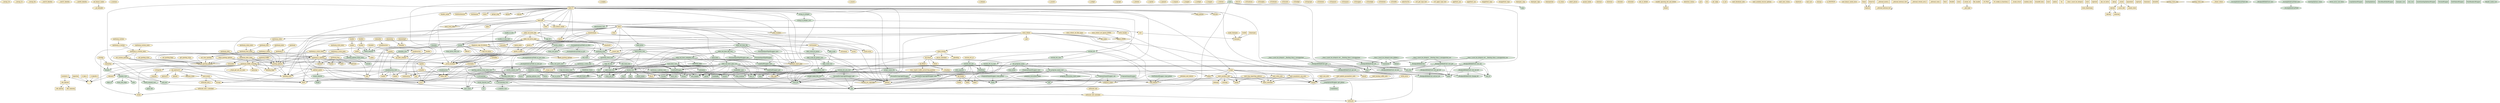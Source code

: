 digraph {
"__bswap_16" [type=functions, language=source, fillcolor="#FFF2CC", style=filled, shape=ellipse];
"__bswap_32" [type=functions, language=source, fillcolor="#FFF2CC", style=filled, shape=ellipse];
"__bswap_64" [type=functions, language=source, fillcolor="#FFF2CC", style=filled, shape=ellipse];
"__uint16_identity" [type=functions, language=source, fillcolor="#FFF2CC", style=filled, shape=ellipse];
"__uint32_identity" [type=functions, language=source, fillcolor="#FFF2CC", style=filled, shape=ellipse];
"__uint64_identity" [type=functions, language=source, fillcolor="#FFF2CC", style=filled, shape=ellipse];
"__gl_setmode" [type=functions, language=source, fillcolor="#FFF2CC", style=filled, shape=ellipse];
"set_binary_mode" [type=functions, language=source, fillcolor="#FFF2CC", style=filled, shape=ellipse];
"c_isalnum" [type=functions, language=source, fillcolor="#FFF2CC", style=filled, shape=ellipse];
"c_isalpha" [type=functions, language=source, fillcolor="#FFF2CC", style=filled, shape=ellipse];
"c_isascii" [type=functions, language=source, fillcolor="#FFF2CC", style=filled, shape=ellipse];
"c_isblank" [type=functions, language=source, fillcolor="#FFF2CC", style=filled, shape=ellipse];
"c_iscntrl" [type=functions, language=source, fillcolor="#FFF2CC", style=filled, shape=ellipse];
"c_isdigit" [type=functions, language=source, fillcolor="#FFF2CC", style=filled, shape=ellipse];
"c_isgraph" [type=functions, language=source, fillcolor="#FFF2CC", style=filled, shape=ellipse];
"c_islower" [type=functions, language=source, fillcolor="#FFF2CC", style=filled, shape=ellipse];
"c_isprint" [type=functions, language=source, fillcolor="#FFF2CC", style=filled, shape=ellipse];
"c_ispunct" [type=functions, language=source, fillcolor="#FFF2CC", style=filled, shape=ellipse];
"c_isspace" [type=functions, language=source, fillcolor="#FFF2CC", style=filled, shape=ellipse];
"c_isupper" [type=functions, language=source, fillcolor="#FFF2CC", style=filled, shape=ellipse];
"c_isxdigit" [type=functions, language=source, fillcolor="#FFF2CC", style=filled, shape=ellipse];
"c_toupper" [type=functions, language=source, fillcolor="#FFF2CC", style=filled, shape=ellipse];
"c_tolower" [type=functions, language=source, fillcolor="#FFF2CC", style=filled, shape=ellipse];
"mbszero" [type=functions, language=source, fillcolor="#FFF2CC", style=filled, shape=ellipse];
"btoc32" [type=functions, language=source, fillcolor="#FFF2CC", style=filled, shape=ellipse];
"c32isalnum" [type=functions, language=source, fillcolor="#FFF2CC", style=filled, shape=ellipse];
"c32isalpha" [type=functions, language=source, fillcolor="#FFF2CC", style=filled, shape=ellipse];
"c32isblank" [type=functions, language=source, fillcolor="#FFF2CC", style=filled, shape=ellipse];
"c32iscntrl" [type=functions, language=source, fillcolor="#FFF2CC", style=filled, shape=ellipse];
"c32isdigit" [type=functions, language=source, fillcolor="#FFF2CC", style=filled, shape=ellipse];
"c32isgraph" [type=functions, language=source, fillcolor="#FFF2CC", style=filled, shape=ellipse];
"c32islower" [type=functions, language=source, fillcolor="#FFF2CC", style=filled, shape=ellipse];
"c32ispunct" [type=functions, language=source, fillcolor="#FFF2CC", style=filled, shape=ellipse];
"c32isspace" [type=functions, language=source, fillcolor="#FFF2CC", style=filled, shape=ellipse];
"c32isupper" [type=functions, language=source, fillcolor="#FFF2CC", style=filled, shape=ellipse];
"c32isxdigit" [type=functions, language=source, fillcolor="#FFF2CC", style=filled, shape=ellipse];
"c32tolower" [type=functions, language=source, fillcolor="#FFF2CC", style=filled, shape=ellipse];
"c32width" [type=functions, language=source, fillcolor="#FFF2CC", style=filled, shape=ellipse];
"mbsrtoc32s" [type=functions, language=source, fillcolor="#FFF2CC", style=filled, shape=ellipse];
"c32_get_type_test" [type=functions, language=source, fillcolor="#FFF2CC", style=filled, shape=ellipse];
"c32_apply_type_test" [type=functions, language=source, fillcolor="#FFF2CC", style=filled, shape=ellipse];
"c32isprint" [type=functions, language=source, fillcolor="#FFF2CC", style=filled, shape=ellipse];
"close_stream" [type=functions, language=source, fillcolor="#FFF2CC", style=filled, shape=ellipse];
"pgettext_aux" [type=functions, language=source, fillcolor="#FFF2CC", style=filled, shape=ellipse];
"npgettext_aux" [type=functions, language=source, fillcolor="#FFF2CC", style=filled, shape=ellipse];
"dcpgettext_expr" [type=functions, language=source, fillcolor="#FFF2CC", style=filled, shape=ellipse];
"dcnpgettext_expr" [type=functions, language=source, fillcolor="#FFF2CC", style=filled, shape=ellipse];
"close_stdout_set_file_name" [type=functions, language=source, fillcolor="#FFF2CC", style=filled, shape=ellipse];
"close_stdout_set_ignore_EPIPE" [type=functions, language=source, fillcolor="#FFF2CC", style=filled, shape=ellipse];
"close_stdout" [type=functions, language=source, fillcolor="#FFF2CC", style=filled, shape=ellipse];
"rpl_fclose" [type=functions, language=source, fillcolor="#FFF2CC", style=filled, shape=ellipse];
"clear_ungetc_buffer_preserving_position" [type=functions, language=source, fillcolor="#FFF2CC", style=filled, shape=ellipse];
"rpl_fflush" [type=functions, language=source, fillcolor="#FFF2CC", style=filled, shape=ellipse];
"rpl_fseeko" [type=functions, language=source, fillcolor="#FFF2CC", style=filled, shape=ellipse];
"hard_locale" [type=functions, language=source, fillcolor="#FFF2CC", style=filled, shape=ellipse];
"initialize_exit_failure" [type=functions, language=source, fillcolor="#FFF2CC", style=filled, shape=ellipse];
"make_timespec" [type=functions, language=source, fillcolor="#FFF2CC", style=filled, shape=ellipse];
"timespec_cmp" [type=functions, language=source, fillcolor="#FFF2CC", style=filled, shape=ellipse];
"timespec_sign" [type=functions, language=source, fillcolor="#FFF2CC", style=filled, shape=ellipse];
"timespectod" [type=functions, language=source, fillcolor="#FFF2CC", style=filled, shape=ellipse];
"to_uchar" [type=functions, language=source, fillcolor="#FFF2CC", style=filled, shape=ellipse];
"select_plural" [type=functions, language=source, fillcolor="#FFF2CC", style=filled, shape=ellipse];
"xnrealloc" [type=functions, language=source, fillcolor="#FFF2CC", style=filled, shape=ellipse];
"psame_inode" [type=functions, language=source, fillcolor="#FFF2CC", style=filled, shape=ellipse];
"chownat" [type=functions, language=source, fillcolor="#FFF2CC", style=filled, shape=ellipse];
"lchownat" [type=functions, language=source, fillcolor="#FFF2CC", style=filled, shape=ellipse];
"chmodat" [type=functions, language=source, fillcolor="#FFF2CC", style=filled, shape=ellipse];
"lchmodat" [type=functions, language=source, fillcolor="#FFF2CC", style=filled, shape=ellipse];
"dot_or_dotdot" [type=functions, language=source, fillcolor="#FFF2CC", style=filled, shape=ellipse];
"readdir_ignoring_dot_and_dotdot" [type=functions, language=source, fillcolor="#FFF2CC", style=filled, shape=ellipse];
"directory_status" [type=functions, language=source, fillcolor="#FFF2CC", style=filled, shape=ellipse];
"gcd" [type=functions, language=source, fillcolor="#FFF2CC", style=filled, shape=ellipse];
"lcm" [type=functions, language=source, fillcolor="#FFF2CC", style=filled, shape=ellipse];
"ptr_align" [type=functions, language=source, fillcolor="#FFF2CC", style=filled, shape=ellipse];
"is_nul" [type=functions, language=source, fillcolor="#FFF2CC", style=filled, shape=ellipse];
"emit_stdin_note" [type=functions, language=source, fillcolor="#FFF2CC", style=filled, shape=ellipse];
"emit_mandatory_arg_note" [type=functions, language=source, fillcolor="#FFF2CC", style=filled, shape=ellipse];
"emit_size_note" [type=functions, language=source, fillcolor="#FFF2CC", style=filled, shape=ellipse];
"emit_blocksize_note" [type=functions, language=source, fillcolor="#FFF2CC", style=filled, shape=ellipse];
"emit_update_parameters_note" [type=functions, language=source, fillcolor="#FFF2CC", style=filled, shape=ellipse];
"emit_backup_suffix_note" [type=functions, language=source, fillcolor="#FFF2CC", style=filled, shape=ellipse];
"emit_symlink_recurse_options" [type=functions, language=source, fillcolor="#FFF2CC", style=filled, shape=ellipse];
"emit_exec_status" [type=functions, language=source, fillcolor="#FFF2CC", style=filled, shape=ellipse];
"emit_ancillary_info" [type=functions, language=source, fillcolor="#FFF2CC", style=filled, shape=ellipse];
"timetostr" [type=functions, language=source, fillcolor="#FFF2CC", style=filled, shape=ellipse];
"bad_cast" [type=functions, language=source, fillcolor="#FFF2CC", style=filled, shape=ellipse];
"write_error" [type=functions, language=source, fillcolor="#FFF2CC", style=filled, shape=ellipse];
"stzncpy" [type=functions, language=source, fillcolor="#FFF2CC", style=filled, shape=ellipse];
"is_ENOTSUP" [type=functions, language=source, fillcolor="#FFF2CC", style=filled, shape=ellipse];
"xset_binary_mode_error" [type=functions, language=source, fillcolor="#FFF2CC", style=filled, shape=ellipse];
"xset_binary_mode" [type=functions, language=source, fillcolor="#FFF2CC", style=filled, shape=ellipse];
"usage" [type=functions, language=source, fillcolor="#FFF2CC", style=filled, shape=ellipse];
"diagnose_copy_fd_failure" [type=functions, language=source, fillcolor="#FFF2CC", style=filled, shape=ellipse];
"write_header" [type=functions, language=source, fillcolor="#FFF2CC", style=filled, shape=ellipse];
"elide_tail_bytes_pipe" [type=functions, language=source, fillcolor="#FFF2CC", style=filled, shape=ellipse];
"elide_tail_bytes_file" [type=functions, language=source, fillcolor="#FFF2CC", style=filled, shape=ellipse];
"head" [type=functions, language=source, fillcolor="#FFF2CC", style=filled, shape=ellipse];
"head_file" [type=functions, language=source, fillcolor="#FFF2CC", style=filled, shape=ellipse];
"main_0" [type=functions, language=source, fillcolor="#FFF2CC", style=filled, shape=ellipse];
"_gl_alloc_nomem" [type=functions, language=source, fillcolor="#FFF2CC", style=filled, shape=ellipse];
"imalloc" [type=functions, language=source, fillcolor="#FFF2CC", style=filled, shape=ellipse];
"irealloc" [type=functions, language=source, fillcolor="#FFF2CC", style=filled, shape=ellipse];
"icalloc" [type=functions, language=source, fillcolor="#FFF2CC", style=filled, shape=ellipse];
"ireallocarray" [type=functions, language=source, fillcolor="#FFF2CC", style=filled, shape=ellipse];
"rpl_mbrtoc32" [type=functions, language=source, fillcolor="#FFF2CC", style=filled, shape=ellipse];
"offtostr" [type=functions, language=source, fillcolor="#FFF2CC", style=filled, shape=ellipse];
"clone_quoting_options" [type=functions, language=source, fillcolor="#FFF2CC", style=filled, shape=ellipse];
"get_quoting_style" [type=functions, language=source, fillcolor="#FFF2CC", style=filled, shape=ellipse];
"set_quoting_style" [type=functions, language=source, fillcolor="#FFF2CC", style=filled, shape=ellipse];
"set_char_quoting" [type=functions, language=source, fillcolor="#FFF2CC", style=filled, shape=ellipse];
"set_quoting_flags" [type=functions, language=source, fillcolor="#FFF2CC", style=filled, shape=ellipse];
"set_custom_quoting" [type=functions, language=source, fillcolor="#FFF2CC", style=filled, shape=ellipse];
"gettext_quote" [type=functions, language=source, fillcolor="#FFF2CC", style=filled, shape=ellipse];
"quotearg_buffer_restyled" [type=functions, language=source, fillcolor="#FFF2CC", style=filled, shape=ellipse];
"quotearg_buffer" [type=functions, language=source, fillcolor="#FFF2CC", style=filled, shape=ellipse];
"quotearg_alloc" [type=functions, language=source, fillcolor="#FFF2CC", style=filled, shape=ellipse];
"quotearg_alloc_mem" [type=functions, language=source, fillcolor="#FFF2CC", style=filled, shape=ellipse];
"quotearg_free" [type=functions, language=source, fillcolor="#FFF2CC", style=filled, shape=ellipse];
"quotearg_n_options" [type=functions, language=source, fillcolor="#FFF2CC", style=filled, shape=ellipse];
"quotearg_n" [type=functions, language=source, fillcolor="#FFF2CC", style=filled, shape=ellipse];
"quotearg_n_mem" [type=functions, language=source, fillcolor="#FFF2CC", style=filled, shape=ellipse];
"quotearg" [type=functions, language=source, fillcolor="#FFF2CC", style=filled, shape=ellipse];
"quotearg_mem" [type=functions, language=source, fillcolor="#FFF2CC", style=filled, shape=ellipse];
"quotearg_n_style_mem" [type=functions, language=source, fillcolor="#FFF2CC", style=filled, shape=ellipse];
"quotearg_style_mem" [type=functions, language=source, fillcolor="#FFF2CC", style=filled, shape=ellipse];
"quotearg_char_mem" [type=functions, language=source, fillcolor="#FFF2CC", style=filled, shape=ellipse];
"quotearg_char" [type=functions, language=source, fillcolor="#FFF2CC", style=filled, shape=ellipse];
"quotearg_colon" [type=functions, language=source, fillcolor="#FFF2CC", style=filled, shape=ellipse];
"quotearg_colon_mem" [type=functions, language=source, fillcolor="#FFF2CC", style=filled, shape=ellipse];
"quotearg_n_style_colon" [type=functions, language=source, fillcolor="#FFF2CC", style=filled, shape=ellipse];
"quotearg_n_custom" [type=functions, language=source, fillcolor="#FFF2CC", style=filled, shape=ellipse];
"quotearg_n_custom_mem" [type=functions, language=source, fillcolor="#FFF2CC", style=filled, shape=ellipse];
"quotearg_custom" [type=functions, language=source, fillcolor="#FFF2CC", style=filled, shape=ellipse];
"quotearg_custom_mem" [type=functions, language=source, fillcolor="#FFF2CC", style=filled, shape=ellipse];
"quote_n_mem" [type=functions, language=source, fillcolor="#FFF2CC", style=filled, shape=ellipse];
"quote_mem" [type=functions, language=source, fillcolor="#FFF2CC", style=filled, shape=ellipse];
"quote_n" [type=functions, language=source, fillcolor="#FFF2CC", style=filled, shape=ellipse];
"quote" [type=functions, language=source, fillcolor="#FFF2CC", style=filled, shape=ellipse];
"setlocale_null_unlocked" [type=functions, language=source, fillcolor="#FFF2CC", style=filled, shape=ellipse];
"setlocale_null_r_unlocked" [type=functions, language=source, fillcolor="#FFF2CC", style=filled, shape=ellipse];
"setlocale_null_r" [type=functions, language=source, fillcolor="#FFF2CC", style=filled, shape=ellipse];
"setlocale_null" [type=functions, language=source, fillcolor="#FFF2CC", style=filled, shape=ellipse];
"umaxtostr" [type=functions, language=source, fillcolor="#FFF2CC", style=filled, shape=ellipse];
"version_etc_ar" [type=functions, language=source, fillcolor="#FFF2CC", style=filled, shape=ellipse];
"emit_bug_reporting_address" [type=functions, language=source, fillcolor="#FFF2CC", style=filled, shape=ellipse];
"xalloc_die" [type=functions, language=source, fillcolor="#FFF2CC", style=filled, shape=ellipse];
"xnumtoumax" [type=functions, language=source, fillcolor="#FFF2CC", style=filled, shape=ellipse];
"ximalloc" [type=functions, language=source, fillcolor="#FFF2CC", style=filled, shape=ellipse];
"xcharalloc" [type=functions, language=source, fillcolor="#FFF2CC", style=filled, shape=ellipse];
"xrealloc" [type=functions, language=source, fillcolor="#FFF2CC", style=filled, shape=ellipse];
"xirealloc" [type=functions, language=source, fillcolor="#FFF2CC", style=filled, shape=ellipse];
"xireallocarray" [type=functions, language=source, fillcolor="#FFF2CC", style=filled, shape=ellipse];
"xinmalloc" [type=functions, language=source, fillcolor="#FFF2CC", style=filled, shape=ellipse];
"x2realloc" [type=functions, language=source, fillcolor="#FFF2CC", style=filled, shape=ellipse];
"x2nrealloc" [type=functions, language=source, fillcolor="#FFF2CC", style=filled, shape=ellipse];
"xpalloc" [type=functions, language=source, fillcolor="#FFF2CC", style=filled, shape=ellipse];
"xzalloc" [type=functions, language=source, fillcolor="#FFF2CC", style=filled, shape=ellipse];
"xizalloc" [type=functions, language=source, fillcolor="#FFF2CC", style=filled, shape=ellipse];
"xcalloc" [type=functions, language=source, fillcolor="#FFF2CC", style=filled, shape=ellipse];
"xicalloc" [type=functions, language=source, fillcolor="#FFF2CC", style=filled, shape=ellipse];
"xmemdup" [type=functions, language=source, fillcolor="#FFF2CC", style=filled, shape=ellipse];
"ximemdup" [type=functions, language=source, fillcolor="#FFF2CC", style=filled, shape=ellipse];
"ximemdup0" [type=functions, language=source, fillcolor="#FFF2CC", style=filled, shape=ellipse];
"xstrdup" [type=functions, language=source, fillcolor="#FFF2CC", style=filled, shape=ellipse];
"xstrtoumax" [type=functions, language=source, fillcolor="#FFF2CC", style=filled, shape=ellipse];
"" [type=enums, language=source, fillcolor="#FFF2CC", style=filled, shape=ellipse];
"timeval" [type=structs, language=source, fillcolor="#FFF2CC", style=filled, shape=box];
"timespec" [type=structs, language=source, fillcolor="#FFF2CC", style=filled, shape=box];
"__pthread_internal_list" [type=structs, language=source, fillcolor="#FFF2CC", style=filled, shape=box];
"__pthread_internal_slist" [type=structs, language=source, fillcolor="#FFF2CC", style=filled, shape=box];
"__pthread_mutex_s" [type=structs, language=source, fillcolor="#FFF2CC", style=filled, shape=box];
"__pthread_rwlock_arch_t" [type=structs, language=source, fillcolor="#FFF2CC", style=filled, shape=box];
"__pthread_cond_s" [type=structs, language=source, fillcolor="#FFF2CC", style=filled, shape=box];
"flock" [type=structs, language=source, fillcolor="#FFF2CC", style=filled, shape=box];
"flock64" [type=structs, language=source, fillcolor="#FFF2CC", style=filled, shape=box];
"iovec" [type=structs, language=source, fillcolor="#FFF2CC", style=filled, shape=box];
"f_owner_ex" [type=structs, language=source, fillcolor="#FFF2CC", style=filled, shape=box];
"file_handle" [type=structs, language=source, fillcolor="#FFF2CC", style=filled, shape=box];
"stat" [type=structs, language=source, fillcolor="#FFF2CC", style=filled, shape=box];
"stat64" [type=structs, language=source, fillcolor="#FFF2CC", style=filled, shape=box];
"_G_fpos_t" [type=structs, language=source, fillcolor="#FFF2CC", style=filled, shape=box];
"_G_fpos64_t" [type=structs, language=source, fillcolor="#FFF2CC", style=filled, shape=box];
"_IO_FILE" [type=structs, language=source, fillcolor="#FFF2CC", style=filled, shape=box];
"_IO_cookie_io_functions_t" [type=structs, language=source, fillcolor="#FFF2CC", style=filled, shape=box];
"__locale_struct" [type=structs, language=source, fillcolor="#FFF2CC", style=filled, shape=box];
"random_data" [type=structs, language=source, fillcolor="#FFF2CC", style=filled, shape=box];
"drand48_data" [type=structs, language=source, fillcolor="#FFF2CC", style=filled, shape=box];
"lconv" [type=structs, language=source, fillcolor="#FFF2CC", style=filled, shape=box];
"option" [type=structs, language=source, fillcolor="#FFF2CC", style=filled, shape=box];
"timex" [type=structs, language=source, fillcolor="#FFF2CC", style=filled, shape=box];
"tm" [type=structs, language=source, fillcolor="#FFF2CC", style=filled, shape=box];
"itimerspec" [type=structs, language=source, fillcolor="#FFF2CC", style=filled, shape=box];
"__time_t_must_be_integral" [type=structs, language=source, fillcolor="#FFF2CC", style=filled, shape=box];
"statx_timestamp" [type=structs, language=source, fillcolor="#FFF2CC", style=filled, shape=box];
"statx" [type=structs, language=source, fillcolor="#FFF2CC", style=filled, shape=box];
"sigevent" [type=structs, language=source, fillcolor="#FFF2CC", style=filled, shape=box];
"sigaction" [type=structs, language=source, fillcolor="#FFF2CC", style=filled, shape=box];
"_fpx_sw_bytes" [type=structs, language=source, fillcolor="#FFF2CC", style=filled, shape=box];
"_fpreg" [type=structs, language=source, fillcolor="#FFF2CC", style=filled, shape=box];
"_fpxreg" [type=structs, language=source, fillcolor="#FFF2CC", style=filled, shape=box];
"_xmmreg" [type=structs, language=source, fillcolor="#FFF2CC", style=filled, shape=box];
"_fpstate" [type=structs, language=source, fillcolor="#FFF2CC", style=filled, shape=box];
"sigcontext" [type=structs, language=source, fillcolor="#FFF2CC", style=filled, shape=box];
"_xsave_hdr" [type=structs, language=source, fillcolor="#FFF2CC", style=filled, shape=box];
"_ymmh_state" [type=structs, language=source, fillcolor="#FFF2CC", style=filled, shape=box];
"_xstate" [type=structs, language=source, fillcolor="#FFF2CC", style=filled, shape=box];
"_libc_fpxreg" [type=structs, language=source, fillcolor="#FFF2CC", style=filled, shape=box];
"_libc_xmmreg" [type=structs, language=source, fillcolor="#FFF2CC", style=filled, shape=box];
"_libc_fpstate" [type=structs, language=source, fillcolor="#FFF2CC", style=filled, shape=box];
"ucontext_t" [type=structs, language=source, fillcolor="#FFF2CC", style=filled, shape=box];
"sigstack" [type=structs, language=source, fillcolor="#FFF2CC", style=filled, shape=box];
"timezone" [type=structs, language=source, fillcolor="#FFF2CC", style=filled, shape=box];
"itimerval" [type=structs, language=source, fillcolor="#FFF2CC", style=filled, shape=box];
"dirent" [type=structs, language=source, fillcolor="#FFF2CC", style=filled, shape=box];
"dirent64" [type=structs, language=source, fillcolor="#FFF2CC", style=filled, shape=box];
"infomap" [type=structs, language=source, fillcolor="#FFF2CC", style=filled, shape=box];
"quoting_options" [type=structs, language=source, fillcolor="#FFF2CC", style=filled, shape=box];
"slotvec" [type=globals, language=source, fillcolor="#FFF2CC", style=filled, shape=diamond];
"file_name" [type=globals, language=source, fillcolor="#FFF2CC", style=filled, shape=diamond];
"ignore_EPIPE" [type=globals, language=source, fillcolor="#FFF2CC", style=filled, shape=diamond];
"exit_failure" [type=globals, language=source, fillcolor="#FFF2CC", style=filled, shape=diamond];
"presume_input_pipe" [type=globals, language=source, fillcolor="#FFF2CC", style=filled, shape=diamond];
"print_headers" [type=globals, language=source, fillcolor="#FFF2CC", style=filled, shape=diamond];
"line_end" [type=globals, language=source, fillcolor="#FFF2CC", style=filled, shape=diamond];
"have_read_stdin" [type=globals, language=source, fillcolor="#FFF2CC", style=filled, shape=diamond];
"long_options" [type=globals, language=source, fillcolor="#FFF2CC", style=filled, shape=diamond];
"internal_state" [type=globals, language=source, fillcolor="#FFF2CC", style=filled, shape=diamond];
"program_name" [type=globals, language=source, fillcolor="#FFF2CC", style=filled, shape=diamond];
"quoting_style_args" [type=globals, language=source, fillcolor="#FFF2CC", style=filled, shape=diamond];
"quoting_style_vals" [type=globals, language=source, fillcolor="#FFF2CC", style=filled, shape=diamond];
"default_quoting_options" [type=globals, language=source, fillcolor="#FFF2CC", style=filled, shape=diamond];
"slot0" [type=globals, language=source, fillcolor="#FFF2CC", style=filled, shape=diamond];
"nslots" [type=globals, language=source, fillcolor="#FFF2CC", style=filled, shape=diamond];
"slotvec0" [type=globals, language=source, fillcolor="#FFF2CC", style=filled, shape=diamond];
"quote_quoting_options" [type=globals, language=source, fillcolor="#FFF2CC", style=filled, shape=diamond];
"version_etc_copyright" [type=globals, language=source, fillcolor="#FFF2CC", style=filled, shape=diamond];
"Version" [type=globals, language=source, fillcolor="#FFF2CC", style=filled, shape=diamond];
"__pid_type" [type=enums, language=source, fillcolor="#FFF2CC", style=filled, shape=ellipse];
"quoting_style" [type=enums, language=source, fillcolor="#FFF2CC", style=filled, shape=ellipse];
"quoting_flags" [type=enums, language=source, fillcolor="#FFF2CC", style=filled, shape=ellipse];
"__itimer_which" [type=enums, language=source, fillcolor="#FFF2CC", style=filled, shape=ellipse];
"header_mode" [type=enums, language=source, fillcolor="#FFF2CC", style=filled, shape=ellipse];
"Copy_fd_status" [type=enums, language=source, fillcolor="#FFF2CC", style=filled, shape=ellipse];
"strtol_error" [type=enums, language=source, fillcolor="#FFF2CC", style=filled, shape=ellipse];
"quotearg_style" [type=functions, language=target, fillcolor="#D5E8D4", style=filled, shape=ellipse];
"proper_name_lite" [type=functions, language=target, fillcolor="#D5E8D4", style=filled, shape=ellipse];
"elseek" [type=functions, language=target, fillcolor="#D5E8D4", style=filled, shape=ellipse];
"__IncompleteArrayField::fmt" [type=functions, language=target, fillcolor="#D5E8D4", style=filled, shape=ellipse];
"elide_tail_lines_file" [type=functions, language=target, fillcolor="#D5E8D4", style=filled, shape=ellipse];
"FileWriter::flush" [type=functions, language=target, fillcolor="#D5E8D4", style=filled, shape=ellipse];
"xmalloc_rust" [type=functions, language=target, fillcolor="#D5E8D4", style=filled, shape=ellipse];
"__BindgenBitfieldUnit::new" [type=functions, language=target, fillcolor="#D5E8D4", style=filled, shape=ellipse];
"usable_st_size" [type=functions, language=target, fillcolor="#D5E8D4", style=filled, shape=ellipse];
"elide_tail_lines_seekable_rust" [type=functions, language=target, fillcolor="#D5E8D4", style=filled, shape=ellipse];
"xreallocarray_rust" [type=functions, language=target, fillcolor="#D5E8D4", style=filled, shape=ellipse];
"FileWriter::write" [type=functions, language=target, fillcolor="#D5E8D4", style=filled, shape=ellipse];
"LongOptionsWrapper::get_global" [type=functions, language=target, fillcolor="#D5E8D4", style=filled, shape=ellipse];
"__BindgenBitfieldUnit::raw_set" [type=functions, language=target, fillcolor="#D5E8D4", style=filled, shape=ellipse];
"VersionEtcCopyrightWrapper::get" [type=functions, language=target, fillcolor="#D5E8D4", style=filled, shape=ellipse];
"version_etc_va_rust" [type=functions, language=target, fillcolor="#D5E8D4", style=filled, shape=ellipse];
"quotearg_n_style_rust" [type=functions, language=target, fillcolor="#D5E8D4", style=filled, shape=ellipse];
"proper_name_lite_rust" [type=functions, language=target, fillcolor="#D5E8D4", style=filled, shape=ellipse];
"ProgramNameWrapper::new" [type=functions, language=target, fillcolor="#D5E8D4", style=filled, shape=ellipse];
"version_etc" [type=functions, language=target, fillcolor="#D5E8D4", style=filled, shape=ellipse];
"head_lines" [type=functions, language=target, fillcolor="#D5E8D4", style=filled, shape=ellipse];
"main" [type=functions, language=target, fillcolor="#D5E8D4", style=filled, shape=ellipse];
"LineBuffer::new" [type=functions, language=target, fillcolor="#D5E8D4", style=filled, shape=ellipse];
"__IncompleteArrayField::as_ptr" [type=functions, language=target, fillcolor="#D5E8D4", style=filled, shape=ellipse];
"__BindgenBitfieldUnit::raw_get_bit" [type=functions, language=target, fillcolor="#D5E8D4", style=filled, shape=ellipse];
"LineEndWrapper::new" [type=functions, language=target, fillcolor="#D5E8D4", style=filled, shape=ellipse];
"check_nonnull_rust" [type=functions, language=target, fillcolor="#D5E8D4", style=filled, shape=ellipse];
"PresumeInputPipeWrapper::get" [type=functions, language=target, fillcolor="#D5E8D4", style=filled, shape=ellipse];
"xdectoumax_rust" [type=functions, language=target, fillcolor="#D5E8D4", style=filled, shape=ellipse];
"__BindgenBitfieldUnit::get_bit" [type=functions, language=target, fillcolor="#D5E8D4", style=filled, shape=ellipse];
"PresumeInputPipeWrapper::new" [type=functions, language=target, fillcolor="#D5E8D4", style=filled, shape=ellipse];
"__BindgenBitfieldUnit::set_bit" [type=functions, language=target, fillcolor="#D5E8D4", style=filled, shape=ellipse];
"xreallocarray" [type=functions, language=target, fillcolor="#D5E8D4", style=filled, shape=ellipse];
"VersionEtcCopyrightWrapper::new" [type=functions, language=target, fillcolor="#D5E8D4", style=filled, shape=ellipse];
"locale_charset" [type=functions, language=target, fillcolor="#D5E8D4", style=filled, shape=ellipse];
"usable_st_size_rust" [type=functions, language=target, fillcolor="#D5E8D4", style=filled, shape=ellipse];
"ProgramNameWrapper::set" [type=functions, language=target, fillcolor="#D5E8D4", style=filled, shape=ellipse];
"ProgramNameWrapper::read_global" [type=functions, language=target, fillcolor="#D5E8D4", style=filled, shape=ellipse];
"set_program_name" [type=functions, language=target, fillcolor="#D5E8D4", style=filled, shape=ellipse];
"__BindgenBitfieldUnit::get" [type=functions, language=target, fillcolor="#D5E8D4", style=filled, shape=ellipse];
"quoting_options_from_style" [type=functions, language=target, fillcolor="#D5E8D4", style=filled, shape=ellipse];
"quotearg_style_rust" [type=functions, language=target, fillcolor="#D5E8D4", style=filled, shape=ellipse];
"xnmalloc" [type=functions, language=target, fillcolor="#D5E8D4", style=filled, shape=ellipse];
"xmalloc" [type=functions, language=target, fillcolor="#D5E8D4", style=filled, shape=ellipse];
"bkm_scale_by_power_rust" [type=functions, language=target, fillcolor="#D5E8D4", style=filled, shape=ellipse];
"check_nonnull" [type=functions, language=target, fillcolor="#D5E8D4", style=filled, shape=ellipse];
"xwrite_stdout" [type=functions, language=target, fillcolor="#D5E8D4", style=filled, shape=ellipse];
"__time_t_must_be_integral::set___floating_time_t_unsupported" [type=functions, language=target, fillcolor="#D5E8D4", style=filled, shape=ellipse];
"__IncompleteArrayField::as_mut_slice" [type=functions, language=target, fillcolor="#D5E8D4", style=filled, shape=ellipse];
"__IncompleteArrayField::as_mut_ptr" [type=functions, language=target, fillcolor="#D5E8D4", style=filled, shape=ellipse];
"LineEndWrapper::get" [type=functions, language=target, fillcolor="#D5E8D4", style=filled, shape=ellipse];
"string_to_integer" [type=functions, language=target, fillcolor="#D5E8D4", style=filled, shape=ellipse];
"version_etc_rust" [type=functions, language=target, fillcolor="#D5E8D4", style=filled, shape=ellipse];
"xwrite_stdout_rust" [type=functions, language=target, fillcolor="#D5E8D4", style=filled, shape=ellipse];
"set_program_name_rust" [type=functions, language=target, fillcolor="#D5E8D4", style=filled, shape=ellipse];
"copy_fd_rust" [type=functions, language=target, fillcolor="#D5E8D4", style=filled, shape=ellipse];
"__BindgenBitfieldUnit::raw_get" [type=functions, language=target, fillcolor="#D5E8D4", style=filled, shape=ellipse];
"full_read" [type=functions, language=target, fillcolor="#D5E8D4", style=filled, shape=ellipse];
"quoting_options_from_style_rust" [type=functions, language=target, fillcolor="#D5E8D4", style=filled, shape=ellipse];
"safe_read_rust" [type=functions, language=target, fillcolor="#D5E8D4", style=filled, shape=ellipse];
"copy_fd" [type=functions, language=target, fillcolor="#D5E8D4", style=filled, shape=ellipse];
"ExitFailureWrapper::read_global" [type=functions, language=target, fillcolor="#D5E8D4", style=filled, shape=ellipse];
"__time_t_must_be_integral::set___floating_time_t_unsupported_raw" [type=functions, language=target, fillcolor="#D5E8D4", style=filled, shape=ellipse];
"elide_tail_lines_pipe_rust" [type=functions, language=target, fillcolor="#D5E8D4", style=filled, shape=ellipse];
"head_lines_rust" [type=functions, language=target, fillcolor="#D5E8D4", style=filled, shape=ellipse];
"head_bytes" [type=functions, language=target, fillcolor="#D5E8D4", style=filled, shape=ellipse];
"__time_t_must_be_integral::new_bitfield_1" [type=functions, language=target, fillcolor="#D5E8D4", style=filled, shape=ellipse];
"full_read_rust" [type=functions, language=target, fillcolor="#D5E8D4", style=filled, shape=ellipse];
"c_strcasecmp" [type=functions, language=target, fillcolor="#D5E8D4", style=filled, shape=ellipse];
"__IncompleteArrayField::new" [type=functions, language=target, fillcolor="#D5E8D4", style=filled, shape=ellipse];
"xnmalloc_rust" [type=functions, language=target, fillcolor="#D5E8D4", style=filled, shape=ellipse];
"bkm_scale_rust" [type=functions, language=target, fillcolor="#D5E8D4", style=filled, shape=ellipse];
"__time_t_must_be_integral::__floating_time_t_unsupported" [type=functions, language=target, fillcolor="#D5E8D4", style=filled, shape=ellipse];
"bkm_scale" [type=functions, language=target, fillcolor="#D5E8D4", style=filled, shape=ellipse];
"locale_charset_rust" [type=functions, language=target, fillcolor="#D5E8D4", style=filled, shape=ellipse];
"__BindgenBitfieldUnit::raw_set_bit" [type=functions, language=target, fillcolor="#D5E8D4", style=filled, shape=ellipse];
"QuotingOptions::clone" [type=functions, language=target, fillcolor="#D5E8D4", style=filled, shape=ellipse];
"Strtol_error_rust::bitor" [type=functions, language=target, fillcolor="#D5E8D4", style=filled, shape=ellipse];
"elide_tail_lines_file_rust" [type=functions, language=target, fillcolor="#D5E8D4", style=filled, shape=ellipse];
"version_etc_arn" [type=functions, language=target, fillcolor="#D5E8D4", style=filled, shape=ellipse];
"head_bytes_rust" [type=functions, language=target, fillcolor="#D5E8D4", style=filled, shape=ellipse];
"elseek_rust" [type=functions, language=target, fillcolor="#D5E8D4", style=filled, shape=ellipse];
"bkm_scale_by_power" [type=functions, language=target, fillcolor="#D5E8D4", style=filled, shape=ellipse];
"c_tolower_rust" [type=functions, language=target, fillcolor="#D5E8D4", style=filled, shape=ellipse];
"__BindgenBitfieldUnit::extract_bit" [type=functions, language=target, fillcolor="#D5E8D4", style=filled, shape=ellipse];
"version_etc_arn_rust" [type=functions, language=target, fillcolor="#D5E8D4", style=filled, shape=ellipse];
"__IncompleteArrayField::as_slice" [type=functions, language=target, fillcolor="#D5E8D4", style=filled, shape=ellipse];
"__BindgenBitfieldUnit::change_bit" [type=functions, language=target, fillcolor="#D5E8D4", style=filled, shape=ellipse];
"c_strcasecmp_rust" [type=functions, language=target, fillcolor="#D5E8D4", style=filled, shape=ellipse];
"__time_t_must_be_integral::__floating_time_t_unsupported_raw" [type=functions, language=target, fillcolor="#D5E8D4", style=filled, shape=ellipse];
"__BindgenBitfieldUnit::set" [type=functions, language=target, fillcolor="#D5E8D4", style=filled, shape=ellipse];
"quotearg_n_options_rust" [type=functions, language=target, fillcolor="#D5E8D4", style=filled, shape=ellipse];
"string_to_integer_rust" [type=functions, language=target, fillcolor="#D5E8D4", style=filled, shape=ellipse];
"LongOptionsWrapper" [type=structs, language=target, fillcolor="#D5E8D4", style=filled, shape=box];
"LineEndWrapper" [type=structs, language=target, fillcolor="#D5E8D4", style=filled, shape=box];
"Strtol_error_rust" [type=enums, language=target, fillcolor="#D5E8D4", style=filled, shape=ellipse];
"QuotingOptions" [type=structs, language=target, fillcolor="#D5E8D4", style=filled, shape=box];
"LineBuffer" [type=structs, language=target, fillcolor="#D5E8D4", style=filled, shape=box];
"HaveReadStdinWrapper" [type=structs, language=target, fillcolor="#D5E8D4", style=filled, shape=box];
"Copy_fd_status_rust" [type=enums, language=target, fillcolor="#D5E8D4", style=filled, shape=ellipse];
"VersionEtcCopyrightWrapper" [type=structs, language=target, fillcolor="#D5E8D4", style=filled, shape=box];
"timespec_rust" [type=structs, language=target, fillcolor="#D5E8D4", style=filled, shape=box];
"stat_rust" [type=structs, language=target, fillcolor="#D5E8D4", style=filled, shape=box];
"FileWriter" [type=structs, language=target, fillcolor="#D5E8D4", style=filled, shape=box];
"LongOption" [type=structs, language=target, fillcolor="#D5E8D4", style=filled, shape=box];
"QuoteQuotingOptionsWrapper" [type=structs, language=target, fillcolor="#D5E8D4", style=filled, shape=box];
"VersionWrapper" [type=structs, language=target, fillcolor="#D5E8D4", style=filled, shape=box];
"ProgramNameWrapper" [type=structs, language=target, fillcolor="#D5E8D4", style=filled, shape=box];
"quoting_options_rust" [type=structs, language=target, fillcolor="#D5E8D4", style=filled, shape=box];
"ExitFailureWrapper" [type=structs, language=target, fillcolor="#D5E8D4", style=filled, shape=box];
"PresumeInputPipeWrapper" [type=structs, language=target, fillcolor="#D5E8D4", style=filled, shape=box];
"PrintHeadersWrapper" [type=structs, language=target, fillcolor="#D5E8D4", style=filled, shape=box];
"Quoting_style_rust" [type=enums, language=target, fillcolor="#D5E8D4", style=filled, shape=ellipse];
"BUFFER_SIZE" [type=globals, language=target, fillcolor="#D5E8D4", style=filled, shape=diamond];
"SYS_BUFSIZE_MAX" [type=globals, language=target, fillcolor="#D5E8D4", style=filled, shape=diamond];
"Header_mode_rust" [type=enums, language=target, fillcolor="#D5E8D4", style=filled, shape=ellipse];
"iswprint" [type=functions, language=source, fillcolor="#FFF2CC", style=filled, shape=ellipse];
"__fpending" [type=functions, language=source, fillcolor="#FFF2CC", style=filled, shape=ellipse];
"ferror_unlocked" [type=functions, language=source, fillcolor="#FFF2CC", style=filled, shape=ellipse];
"__errno_location" [type=functions, language=source, fillcolor="#FFF2CC", style=filled, shape=ellipse];
"gettext" [type=functions, language=source, fillcolor="#FFF2CC", style=filled, shape=ellipse];
"error" [type=functions, language=source, fillcolor="#FFF2CC", style=filled, shape=ellipse];
"_exit" [type=functions, language=source, fillcolor="#FFF2CC", style=filled, shape=ellipse];
"stderr" [type=globals, language=source, fillcolor="#FFF2CC", style=filled, shape=diamond];
"stdout" [type=globals, language=source, fillcolor="#FFF2CC", style=filled, shape=diamond];
"fileno" [type=functions, language=source, fillcolor="#FFF2CC", style=filled, shape=ellipse];
"fclose" [type=functions, language=source, fillcolor="#FFF2CC", style=filled, shape=ellipse];
"__freading" [type=functions, language=source, fillcolor="#FFF2CC", style=filled, shape=ellipse];
"lseek" [type=functions, language=source, fillcolor="#FFF2CC", style=filled, shape=ellipse];
"fflush" [type=functions, language=source, fillcolor="#FFF2CC", style=filled, shape=ellipse];
"fseeko" [type=functions, language=source, fillcolor="#FFF2CC", style=filled, shape=ellipse];
"strcmp" [type=functions, language=source, fillcolor="#FFF2CC", style=filled, shape=ellipse];
"fputs_unlocked" [type=functions, language=source, fillcolor="#FFF2CC", style=filled, shape=ellipse];
"printf" [type=functions, language=source, fillcolor="#FFF2CC", style=filled, shape=ellipse];
"setlocale" [type=functions, language=source, fillcolor="#FFF2CC", style=filled, shape=ellipse];
"strncmp" [type=functions, language=source, fillcolor="#FFF2CC", style=filled, shape=ellipse];
"fprintf" [type=functions, language=source, fillcolor="#FFF2CC", style=filled, shape=ellipse];
"exit" [type=functions, language=source, fillcolor="#FFF2CC", style=filled, shape=ellipse];
"__assert_fail" [type=functions, language=source, fillcolor="#FFF2CC", style=filled, shape=ellipse];
"free" [type=functions, language=source, fillcolor="#FFF2CC", style=filled, shape=ellipse];
"fstat" [type=functions, language=source, fillcolor="#FFF2CC", style=filled, shape=ellipse];
"open" [type=functions, language=source, fillcolor="#FFF2CC", style=filled, shape=ellipse];
"close" [type=functions, language=source, fillcolor="#FFF2CC", style=filled, shape=ellipse];
"bindtextdomain" [type=functions, language=source, fillcolor="#FFF2CC", style=filled, shape=ellipse];
"textdomain" [type=functions, language=source, fillcolor="#FFF2CC", style=filled, shape=ellipse];
"atexit" [type=functions, language=source, fillcolor="#FFF2CC", style=filled, shape=ellipse];
"getopt_long" [type=functions, language=source, fillcolor="#FFF2CC", style=filled, shape=ellipse];
"optind" [type=globals, language=source, fillcolor="#FFF2CC", style=filled, shape=diamond];
"optarg" [type=globals, language=source, fillcolor="#FFF2CC", style=filled, shape=diamond];
"malloc" [type=functions, language=source, fillcolor="#FFF2CC", style=filled, shape=ellipse];
"realloc" [type=functions, language=source, fillcolor="#FFF2CC", style=filled, shape=ellipse];
"calloc" [type=functions, language=source, fillcolor="#FFF2CC", style=filled, shape=ellipse];
"reallocarray" [type=functions, language=source, fillcolor="#FFF2CC", style=filled, shape=ellipse];
"mbrtoc32" [type=functions, language=source, fillcolor="#FFF2CC", style=filled, shape=ellipse];
"mbsinit" [type=functions, language=source, fillcolor="#FFF2CC", style=filled, shape=ellipse];
"abort" [type=functions, language=source, fillcolor="#FFF2CC", style=filled, shape=ellipse];
"__ctype_get_mb_cur_max" [type=functions, language=source, fillcolor="#FFF2CC", style=filled, shape=ellipse];
"strlen" [type=functions, language=source, fillcolor="#FFF2CC", style=filled, shape=ellipse];
"memcmp" [type=functions, language=source, fillcolor="#FFF2CC", style=filled, shape=ellipse];
"__ctype_b_loc" [type=functions, language=source, fillcolor="#FFF2CC", style=filled, shape=ellipse];
"strtoumax" [type=functions, language=source, fillcolor="#FFF2CC", style=filled, shape=ellipse];
"strchr" [type=functions, language=source, fillcolor="#FFF2CC", style=filled, shape=ellipse];
"new" [type=functions, language=target, fillcolor="#D5E8D4", style=filled, shape=ellipse];
"from_ptr" [type=functions, language=target, fillcolor="#D5E8D4", style=filled, shape=ellipse];
"null" [type=functions, language=target, fillcolor="#D5E8D4", style=filled, shape=ellipse];
"from_bytes_with_nul" [type=functions, language=target, fillcolor="#D5E8D4", style=filled, shape=ellipse];
"from_raw_fd" [type=functions, language=target, fillcolor="#D5E8D4", style=filled, shape=ellipse];
"last_os_error" [type=functions, language=target, fillcolor="#D5E8D4", style=filled, shape=ellipse];
"Err" [type=functions, language=target, fillcolor="#D5E8D4", style=filled, shape=ellipse];
"Ok" [type=functions, language=target, fillcolor="#D5E8D4", style=filled, shape=ellipse];
"alloc" [type=functions, language=target, fillcolor="#D5E8D4", style=filled, shape=ellipse];
"Some" [type=functions, language=target, fillcolor="#D5E8D4", style=filled, shape=ellipse];
"align_of" [type=functions, language=target, fillcolor="#D5E8D4", style=filled, shape=ellipse];
"null_mut" [type=functions, language=target, fillcolor="#D5E8D4", style=filled, shape=ellipse];
"from_size_align" [type=functions, language=target, fillcolor="#D5E8D4", style=filled, shape=ellipse];
"_eprint" [type=functions, language=target, fillcolor="#D5E8D4", style=filled, shape=ellipse];
"new_v1" [type=functions, language=target, fillcolor="#D5E8D4", style=filled, shape=ellipse];
"new_display" [type=functions, language=target, fillcolor="#D5E8D4", style=filled, shape=ellipse];
"new_const" [type=functions, language=target, fillcolor="#D5E8D4", style=filled, shape=ellipse];
"fwrite" [type=functions, language=target, fillcolor="#D5E8D4", style=filled, shape=ellipse];
"next" [type=functions, language=target, fillcolor="#D5E8D4", style=filled, shape=ellipse];
"panic" [type=functions, language=target, fillcolor="#D5E8D4", style=filled, shape=ellipse];
"size_of" [type=functions, language=target, fillcolor="#D5E8D4", style=filled, shape=ellipse];
"into_iter" [type=functions, language=target, fillcolor="#D5E8D4", style=filled, shape=ellipse];
"args" [type=functions, language=target, fillcolor="#D5E8D4", style=filled, shape=ellipse];
"from" [type=functions, language=target, fillcolor="#D5E8D4", style=filled, shape=ellipse];
"panic_fmt" [type=functions, language=target, fillcolor="#D5E8D4", style=filled, shape=ellipse];
"forget" [type=functions, language=target, fillcolor="#D5E8D4", style=filled, shape=ellipse];
"from_bytes" [type=functions, language=target, fillcolor="#D5E8D4", style=filled, shape=ellipse];
"zeroed" [type=functions, language=target, fillcolor="#D5E8D4", style=filled, shape=ellipse];
"transmute" [type=functions, language=target, fillcolor="#D5E8D4", style=filled, shape=ellipse];
"ferror" [type=functions, language=target, fillcolor="#D5E8D4", style=filled, shape=ellipse];
"from_raw_parts" [type=functions, language=target, fillcolor="#D5E8D4", style=filled, shape=ellipse];
"from_raw_parts_mut" [type=functions, language=target, fillcolor="#D5E8D4", style=filled, shape=ellipse];
"program_invocation_short_name" [type=globals, language=target, fillcolor="#D5E8D4", style=filled, shape=diamond];
"program_invocation_name" [type=globals, language=target, fillcolor="#D5E8D4", style=filled, shape=diamond];
"min" [type=functions, language=target, fillcolor="#D5E8D4", style=filled, shape=ellipse];
"__BindgenBitfieldUnit" [type=structs, language=target, fillcolor="#D5E8D4", style=filled, shape=box];
"format" [type=functions, language=target, fillcolor="#D5E8D4", style=filled, shape=ellipse];
"must_use" [type=functions, language=target, fillcolor="#D5E8D4", style=filled, shape=ellipse];
"Current" [type=functions, language=target, fillcolor="#D5E8D4", style=filled, shape=ellipse];
"metadata" [type=functions, language=target, fillcolor="#D5E8D4", style=filled, shape=ellipse];
"default" [type=functions, language=target, fillcolor="#D5E8D4", style=filled, shape=ellipse];
"__IncompleteArrayField" [type=functions, language=target, fillcolor="#D5E8D4", style=filled, shape=ellipse];
"var" [type=functions, language=target, fillcolor="#D5E8D4", style=filled, shape=ellipse];
"with_capacity" [type=functions, language=target, fillcolor="#D5E8D4", style=filled, shape=ellipse];
"from_residual" [type=functions, language=target, fillcolor="#D5E8D4", style=filled, shape=ellipse];
"branch" [type=functions, language=target, fillcolor="#D5E8D4", style=filled, shape=ellipse];
"assert_failed" [type=functions, language=target, fillcolor="#D5E8D4", style=filled, shape=ellipse];
"Start" [type=functions, language=target, fillcolor="#D5E8D4", style=filled, shape=ellipse];
"End" [type=functions, language=target, fillcolor="#D5E8D4", style=filled, shape=ellipse];
"set_binary_mode" -> "__gl_setmode";
"mbszero" -> "";
"c32isprint" -> "iswprint";
"close_stream" -> "__fpending";
"close_stream" -> "ferror_unlocked";
"close_stream" -> "rpl_fclose";
"close_stream" -> "__errno_location";
"close_stdout_set_file_name" -> "file_name";
"close_stdout_set_ignore_EPIPE" -> "ignore_EPIPE";
"close_stdout" -> "close_stream";
"close_stdout" -> "__errno_location";
"close_stdout" -> "gettext";
"close_stdout" -> "quotearg_colon";
"close_stdout" -> "error";
"close_stdout" -> "_exit";
"close_stdout" -> "stderr";
"close_stdout" -> "exit_failure";
"close_stdout" -> "file_name";
"close_stdout" -> "ignore_EPIPE";
"close_stdout" -> "stdout";
"rpl_fclose" -> "fileno";
"rpl_fclose" -> "fclose";
"rpl_fclose" -> "__freading";
"rpl_fclose" -> "lseek";
"rpl_fclose" -> "rpl_fflush";
"rpl_fclose" -> "__errno_location";
"clear_ungetc_buffer_preserving_position" -> "rpl_fseeko";
"rpl_fflush" -> "__freading";
"rpl_fflush" -> "fflush";
"rpl_fflush" -> "clear_ungetc_buffer_preserving_position";
"rpl_fseeko" -> "fileno";
"rpl_fseeko" -> "lseek";
"rpl_fseeko" -> "fseeko";
"hard_locale" -> "setlocale_null_r";
"hard_locale" -> "strcmp";
"initialize_exit_failure" -> "exit_failure";
"make_timespec" -> "timespec";
"readdir_ignoring_dot_and_dotdot" -> "dirent";
"emit_stdin_note" -> "gettext";
"emit_stdin_note" -> "fputs_unlocked";
"emit_stdin_note" -> "stdout";
"emit_mandatory_arg_note" -> "gettext";
"emit_mandatory_arg_note" -> "fputs_unlocked";
"emit_mandatory_arg_note" -> "stdout";
"emit_size_note" -> "stdout";
"emit_update_parameters_note" -> "stdout";
"emit_backup_suffix_note" -> "stdout";
"emit_ancillary_info" -> "strcmp";
"emit_ancillary_info" -> "gettext";
"emit_ancillary_info" -> "printf";
"emit_ancillary_info" -> "setlocale";
"emit_ancillary_info" -> "strncmp";
"emit_ancillary_info" -> "fputs_unlocked";
"emit_ancillary_info" -> "stdout";
"emit_ancillary_info" -> "infomap";
"write_error" -> "stdout";
"usage" -> "gettext";
"usage" -> "fprintf";
"usage" -> "printf";
"usage" -> "emit_stdin_note";
"usage" -> "emit_mandatory_arg_note";
"usage" -> "fputs_unlocked";
"usage" -> "emit_ancillary_info";
"usage" -> "exit";
"usage" -> "stdout";
"usage" -> "program_name";
"usage" -> "stderr";
"diagnose_copy_fd_failure" -> "__errno_location";
"diagnose_copy_fd_failure" -> "gettext";
"diagnose_copy_fd_failure" -> "quotearg_style";
"diagnose_copy_fd_failure" -> "error";
"diagnose_copy_fd_failure" -> "quotearg_n_style_colon";
"diagnose_copy_fd_failure" -> "__assert_fail";
"diagnose_copy_fd_failure" -> "quoting_style";
"diagnose_copy_fd_failure" -> "Copy_fd_status";
"write_header" -> "printf";
"elide_tail_bytes_pipe" -> "gettext";
"elide_tail_bytes_pipe" -> "umaxtostr";
"elide_tail_bytes_pipe" -> "error";
"elide_tail_bytes_pipe" -> "xnmalloc";
"elide_tail_bytes_pipe" -> "full_read";
"elide_tail_bytes_pipe" -> "__errno_location";
"elide_tail_bytes_pipe" -> "quotearg_style";
"elide_tail_bytes_pipe" -> "xwrite_stdout";
"elide_tail_bytes_pipe" -> "free";
"elide_tail_bytes_pipe" -> "xnrealloc";
"elide_tail_bytes_pipe" -> "xmalloc";
"elide_tail_bytes_pipe" -> "elseek";
"elide_tail_bytes_pipe" -> "quoting_style";
"elide_tail_bytes_file" -> "elide_tail_bytes_pipe";
"elide_tail_bytes_file" -> "copy_fd";
"elide_tail_bytes_file" -> "diagnose_copy_fd_failure";
"elide_tail_bytes_file" -> "presume_input_pipe";
"elide_tail_bytes_file" -> "Copy_fd_status";
"head" -> "write_header";
"head" -> "fstat";
"head" -> "__errno_location";
"head" -> "gettext";
"head" -> "quotearg_style";
"head" -> "error";
"head" -> "usable_st_size";
"head" -> "elseek";
"head" -> "elide_tail_lines_file";
"head" -> "elide_tail_bytes_file";
"head" -> "head_lines";
"head" -> "head_bytes";
"head" -> "presume_input_pipe";
"head" -> "print_headers";
"head" -> "stat";
"head" -> "quoting_style";
"head_file" -> "strcmp";
"head_file" -> "gettext";
"head_file" -> "xset_binary_mode";
"head_file" -> "open";
"head_file" -> "__errno_location";
"head_file" -> "quotearg_style";
"head_file" -> "error";
"head_file" -> "head";
"head_file" -> "close";
"head_file" -> "have_read_stdin";
"head_file" -> "quoting_style";
"main_0" -> "set_program_name";
"main_0" -> "setlocale";
"main_0" -> "bindtextdomain";
"main_0" -> "textdomain";
"main_0" -> "atexit";
"main_0" -> "gettext";
"main_0" -> "error";
"main_0" -> "usage";
"main_0" -> "string_to_integer";
"main_0" -> "getopt_long";
"main_0" -> "proper_name_lite";
"main_0" -> "version_etc";
"main_0" -> "exit";
"main_0" -> "umaxtostr";
"main_0" -> "quote";
"main_0" -> "xset_binary_mode";
"main_0" -> "head_file";
"main_0" -> "close";
"main_0" -> "__errno_location";
"main_0" -> "optind";
"main_0" -> "Version";
"main_0" -> "optarg";
"main_0" -> "presume_input_pipe";
"main_0" -> "stdout";
"main_0" -> "long_options";
"main_0" -> "line_end";
"main_0" -> "print_headers";
"main_0" -> "have_read_stdin";
"main_0" -> "header_mode";
"_gl_alloc_nomem" -> "__errno_location";
"imalloc" -> "malloc";
"imalloc" -> "_gl_alloc_nomem";
"irealloc" -> "realloc";
"irealloc" -> "_gl_alloc_nomem";
"icalloc" -> "_gl_alloc_nomem";
"icalloc" -> "calloc";
"ireallocarray" -> "reallocarray";
"ireallocarray" -> "_gl_alloc_nomem";
"rpl_mbrtoc32" -> "mbrtoc32";
"rpl_mbrtoc32" -> "mbsinit";
"rpl_mbrtoc32" -> "mbszero";
"rpl_mbrtoc32" -> "abort";
"rpl_mbrtoc32" -> "hard_locale";
"rpl_mbrtoc32" -> "internal_state";
"clone_quoting_options" -> "__errno_location";
"clone_quoting_options" -> "xmemdup";
"clone_quoting_options" -> "default_quoting_options";
"clone_quoting_options" -> "quoting_options";
"get_quoting_style" -> "default_quoting_options";
"set_quoting_style" -> "default_quoting_options";
"set_char_quoting" -> "default_quoting_options";
"set_quoting_flags" -> "default_quoting_options";
"set_custom_quoting" -> "abort";
"set_custom_quoting" -> "default_quoting_options";
"set_custom_quoting" -> "quoting_style";
"gettext_quote" -> "gettext";
"gettext_quote" -> "locale_charset";
"gettext_quote" -> "c_strcasecmp";
"gettext_quote" -> "quoting_style";
"quotearg_buffer_restyled" -> "__ctype_get_mb_cur_max";
"quotearg_buffer_restyled" -> "gettext_quote";
"quotearg_buffer_restyled" -> "strlen";
"quotearg_buffer_restyled" -> "abort";
"quotearg_buffer_restyled" -> "memcmp";
"quotearg_buffer_restyled" -> "__ctype_b_loc";
"quotearg_buffer_restyled" -> "mbszero";
"quotearg_buffer_restyled" -> "rpl_mbrtoc32";
"quotearg_buffer_restyled" -> "c32isprint";
"quotearg_buffer_restyled" -> "quotearg_buffer_restyled";
"quotearg_buffer_restyled" -> "";
"quotearg_buffer_restyled" -> "quoting_style";
"quotearg_buffer_restyled" -> "quoting_flags";
"quotearg_buffer" -> "__errno_location";
"quotearg_buffer" -> "quotearg_buffer_restyled";
"quotearg_buffer" -> "default_quoting_options";
"quotearg_buffer" -> "quoting_options";
"quotearg_alloc" -> "quotearg_alloc_mem";
"quotearg_alloc_mem" -> "__errno_location";
"quotearg_alloc_mem" -> "quotearg_buffer_restyled";
"quotearg_alloc_mem" -> "xcharalloc";
"quotearg_alloc_mem" -> "default_quoting_options";
"quotearg_alloc_mem" -> "quoting_options";
"quotearg_alloc_mem" -> "quoting_flags";
"quotearg_free" -> "free";
"quotearg_free" -> "slotvec0";
"quotearg_free" -> "slot0";
"quotearg_free" -> "nslots";
"quotearg_free" -> "slotvec";
"quotearg_n_options" -> "__errno_location";
"quotearg_n_options" -> "abort";
"quotearg_n_options" -> "xpalloc";
"quotearg_n_options" -> "quotearg_buffer_restyled";
"quotearg_n_options" -> "free";
"quotearg_n_options" -> "xcharalloc";
"quotearg_n_options" -> "slot0";
"quotearg_n_options" -> "slotvec0";
"quotearg_n_options" -> "nslots";
"quotearg_n_options" -> "slotvec";
"quotearg_n_options" -> "quoting_flags";
"quotearg_n" -> "quotearg_n_options";
"quotearg_n" -> "default_quoting_options";
"quotearg_n_mem" -> "quotearg_n_options";
"quotearg_n_mem" -> "default_quoting_options";
"quotearg" -> "quotearg_n";
"quotearg_mem" -> "quotearg_n_mem";
"quotearg_n_style_mem" -> "quoting_options_from_style";
"quotearg_n_style_mem" -> "quotearg_n_options";
"quotearg_n_style_mem" -> "quoting_options";
"quotearg_style_mem" -> "quotearg_n_style_mem";
"quotearg_char_mem" -> "set_char_quoting";
"quotearg_char_mem" -> "quotearg_n_options";
"quotearg_char_mem" -> "default_quoting_options";
"quotearg_char_mem" -> "quoting_options";
"quotearg_char" -> "quotearg_char_mem";
"quotearg_colon" -> "quotearg_char";
"quotearg_colon_mem" -> "quotearg_char_mem";
"quotearg_n_style_colon" -> "quoting_options_from_style";
"quotearg_n_style_colon" -> "set_char_quoting";
"quotearg_n_style_colon" -> "quotearg_n_options";
"quotearg_n_style_colon" -> "quoting_options";
"quotearg_n_custom" -> "quotearg_n_custom_mem";
"quotearg_n_custom_mem" -> "set_custom_quoting";
"quotearg_n_custom_mem" -> "quotearg_n_options";
"quotearg_n_custom_mem" -> "default_quoting_options";
"quotearg_n_custom_mem" -> "quoting_options";
"quotearg_custom" -> "quotearg_n_custom";
"quotearg_custom_mem" -> "quotearg_n_custom_mem";
"quote_n_mem" -> "quotearg_n_options";
"quote_n_mem" -> "quote_quoting_options";
"quote_mem" -> "quote_n_mem";
"quote_n" -> "quote_n_mem";
"quote" -> "quote_n";
"setlocale_null_unlocked" -> "setlocale";
"setlocale_null_r_unlocked" -> "setlocale_null_unlocked";
"setlocale_null_r_unlocked" -> "strlen";
"setlocale_null_r" -> "setlocale_null_r_unlocked";
"setlocale_null" -> "setlocale_null_unlocked";
"version_etc_ar" -> "version_etc_arn";
"emit_bug_reporting_address" -> "fputs_unlocked";
"emit_bug_reporting_address" -> "gettext";
"emit_bug_reporting_address" -> "printf";
"emit_bug_reporting_address" -> "stdout";
"xalloc_die" -> "gettext";
"xalloc_die" -> "error";
"xalloc_die" -> "abort";
"xalloc_die" -> "exit_failure";
"xnumtoumax" -> "xstrtoumax";
"xnumtoumax" -> "__errno_location";
"xnumtoumax" -> "quote";
"xnumtoumax" -> "error";
"xnumtoumax" -> "strtol_error";
"ximalloc" -> "imalloc";
"ximalloc" -> "check_nonnull";
"xcharalloc" -> "xmalloc";
"xrealloc" -> "realloc";
"xrealloc" -> "xalloc_die";
"xirealloc" -> "irealloc";
"xirealloc" -> "check_nonnull";
"xireallocarray" -> "ireallocarray";
"xireallocarray" -> "check_nonnull";
"xinmalloc" -> "xireallocarray";
"x2realloc" -> "x2nrealloc";
"x2nrealloc" -> "xalloc_die";
"x2nrealloc" -> "xreallocarray";
"xpalloc" -> "xalloc_die";
"xpalloc" -> "xrealloc";
"xzalloc" -> "xcalloc";
"xizalloc" -> "xicalloc";
"xcalloc" -> "calloc";
"xcalloc" -> "check_nonnull";
"xicalloc" -> "icalloc";
"xicalloc" -> "check_nonnull";
"xmemdup" -> "xmalloc";
"ximemdup" -> "ximalloc";
"ximemdup0" -> "ximalloc";
"xstrdup" -> "strlen";
"xstrdup" -> "xmemdup";
"xstrtoumax" -> "__assert_fail";
"xstrtoumax" -> "__errno_location";
"xstrtoumax" -> "__ctype_b_loc";
"xstrtoumax" -> "strtoumax";
"xstrtoumax" -> "strchr";
"xstrtoumax" -> "bkm_scale";
"xstrtoumax" -> "bkm_scale_by_power";
"xstrtoumax" -> "strtol_error";
"__pthread_internal_list" -> "__pthread_internal_list";
"__pthread_internal_slist" -> "__pthread_internal_slist";
"__pthread_mutex_s" -> "__pthread_internal_list";
"f_owner_ex" -> "__pid_type";
"stat" -> "timespec";
"stat64" -> "timespec";
"_G_fpos_t" -> "";
"_G_fpos64_t" -> "";
"_IO_FILE" -> "_IO_FILE";
"timex" -> "timeval";
"itimerspec" -> "timespec";
"statx" -> "statx_timestamp";
"sigaction" -> "";
"_fpstate" -> "_xmmreg";
"_fpstate" -> "_fpxreg";
"_xstate" -> "_ymmh_state";
"_xstate" -> "_xsave_hdr";
"_xstate" -> "_fpstate";
"_libc_fpstate" -> "_libc_xmmreg";
"_libc_fpstate" -> "_libc_fpxreg";
"ucontext_t" -> "_libc_fpstate";
"ucontext_t" -> "";
"ucontext_t" -> "ucontext_t";
"itimerval" -> "timeval";
"quoting_options" -> "quoting_style";
"quotearg_style" -> "quotearg_style_rust";
"quotearg_style" -> "new";
"quotearg_style" -> "from_ptr";
"proper_name_lite" -> "null";
"proper_name_lite" -> "from_ptr";
"proper_name_lite" -> "proper_name_lite_rust";
"proper_name_lite" -> "new";
"elseek" -> "gettext";
"elseek" -> "offtostr";
"elseek" -> "error";
"elseek" -> "from_bytes_with_nul";
"elseek" -> "from_ptr";
"elseek" -> "elseek_rust";
"elseek" -> "quotearg_n_style_colon";
"elide_tail_lines_file" -> "new";
"elide_tail_lines_file" -> "elide_tail_lines_file_rust";
"elide_tail_lines_file" -> "PresumeInputPipeWrapper::new";
"elide_tail_lines_file" -> "LineEndWrapper::new";
"elide_tail_lines_file" -> "from_ptr";
"elide_tail_lines_file" -> "from_raw_fd";
"elide_tail_lines_file" -> "PresumeInputPipeWrapper";
"elide_tail_lines_file" -> "LineEndWrapper";
"FileWriter::flush" -> "last_os_error";
"FileWriter::flush" -> "Err";
"FileWriter::flush" -> "fflush";
"FileWriter::flush" -> "Ok";
"xmalloc_rust" -> "alloc";
"xmalloc_rust" -> "Some";
"xmalloc_rust" -> "align_of";
"xmalloc_rust" -> "null_mut";
"xmalloc_rust" -> "from_size_align";
"xmalloc_rust" -> "check_nonnull_rust";
"usable_st_size" -> "usable_st_size_rust";
"elide_tail_lines_seekable_rust" -> "_eprint";
"elide_tail_lines_seekable_rust" -> "new_v1";
"elide_tail_lines_seekable_rust" -> "elseek_rust";
"elide_tail_lines_seekable_rust" -> "xwrite_stdout_rust";
"elide_tail_lines_seekable_rust" -> "new_display";
"elide_tail_lines_seekable_rust" -> "safe_read_rust";
"elide_tail_lines_seekable_rust" -> "LineEndWrapper::get";
"elide_tail_lines_seekable_rust" -> "copy_fd_rust";
"elide_tail_lines_seekable_rust" -> "BUFFER_SIZE";
"elide_tail_lines_seekable_rust" -> "LineEndWrapper";
"xreallocarray_rust" -> "exit";
"xreallocarray_rust" -> "new_const";
"xreallocarray_rust" -> "realloc";
"xreallocarray_rust" -> "null_mut";
"xreallocarray_rust" -> "_eprint";
"xreallocarray_rust" -> "free";
"xreallocarray_rust" -> "malloc";
"FileWriter::write" -> "last_os_error";
"FileWriter::write" -> "Ok";
"FileWriter::write" -> "fwrite";
"FileWriter::write" -> "Err";
"FileWriter::write" -> "ferror";
"LongOptionsWrapper::get_global" -> "new";
"LongOptionsWrapper::get_global" -> "LongOption";
"__BindgenBitfieldUnit::raw_set" -> "next";
"__BindgenBitfieldUnit::raw_set" -> "panic";
"__BindgenBitfieldUnit::raw_set" -> "size_of";
"__BindgenBitfieldUnit::raw_set" -> "__BindgenBitfieldUnit::raw_set_bit";
"__BindgenBitfieldUnit::raw_set" -> "into_iter";
"VersionEtcCopyrightWrapper::get" -> "new";
"VersionEtcCopyrightWrapper::get" -> "from_ptr";
"VersionEtcCopyrightWrapper::get" -> "version_etc_copyright";
"version_etc_va_rust" -> "version_etc_arn_rust";
"version_etc_va_rust" -> "VersionEtcCopyrightWrapper::new";
"version_etc_va_rust" -> "VersionEtcCopyrightWrapper";
"quotearg_n_style_rust" -> "quotearg_n_options_rust";
"quotearg_n_style_rust" -> "quoting_options_from_style_rust";
"quotearg_n_style_rust" -> "Quoting_style_rust";
"proper_name_lite_rust" -> "locale_charset_rust";
"proper_name_lite_rust" -> "gettext";
"proper_name_lite_rust" -> "from_ptr";
"proper_name_lite_rust" -> "c_strcasecmp_rust";
"proper_name_lite_rust" -> "new";
"ProgramNameWrapper::new" -> "ProgramNameWrapper::read_global";
"version_etc" -> "from_ptr";
"version_etc" -> "new";
"version_etc" -> "version_etc_rust";
"version_etc" -> "Some";
"version_etc" -> "FileWriter";
"head_lines" -> "LineEndWrapper::new";
"head_lines" -> "from_ptr";
"head_lines" -> "head_lines_rust";
"head_lines" -> "LineEndWrapper";
"main" -> "args";
"main" -> "new";
"main" -> "next";
"main" -> "main_0";
"main" -> "null_mut";
"main" -> "into_iter";
"main" -> "exit";
"LineBuffer::new" -> "LineBuffer";
"__BindgenBitfieldUnit::raw_get_bit" -> "panic";
"__BindgenBitfieldUnit::raw_get_bit" -> "size_of";
"__BindgenBitfieldUnit::raw_get_bit" -> "__BindgenBitfieldUnit::extract_bit";
"LineEndWrapper::new" -> "from";
"LineEndWrapper::new" -> "line_end";
"check_nonnull_rust" -> "panic_fmt";
"check_nonnull_rust" -> "new_const";
"PresumeInputPipeWrapper::get" -> "presume_input_pipe";
"xdectoumax_rust" -> "xnumtoumax";
"__BindgenBitfieldUnit::get_bit" -> "panic";
"__BindgenBitfieldUnit::get_bit" -> "__BindgenBitfieldUnit::extract_bit";
"PresumeInputPipeWrapper::new" -> "presume_input_pipe";
"__BindgenBitfieldUnit::set_bit" -> "__BindgenBitfieldUnit::change_bit";
"__BindgenBitfieldUnit::set_bit" -> "panic";
"xreallocarray" -> "reallocarray";
"xreallocarray" -> "xalloc_die";
"VersionEtcCopyrightWrapper::new" -> "from_ptr";
"VersionEtcCopyrightWrapper::new" -> "new";
"VersionEtcCopyrightWrapper::new" -> "version_etc_copyright";
"locale_charset" -> "forget";
"locale_charset" -> "locale_charset_rust";
"locale_charset" -> "new";
"ProgramNameWrapper::set" -> "null";
"ProgramNameWrapper::set" -> "new";
"ProgramNameWrapper::set" -> "program_name";
"ProgramNameWrapper::read_global" -> "from_ptr";
"ProgramNameWrapper::read_global" -> "Some";
"ProgramNameWrapper::read_global" -> "program_name";
"set_program_name" -> "ProgramNameWrapper::new";
"set_program_name" -> "from_ptr";
"set_program_name" -> "new_const";
"set_program_name" -> "abort";
"set_program_name" -> "from_bytes";
"set_program_name" -> "_eprint";
"set_program_name" -> "set_program_name_rust";
"set_program_name" -> "ProgramNameWrapper";
"__BindgenBitfieldUnit::get" -> "panic";
"__BindgenBitfieldUnit::get" -> "__BindgenBitfieldUnit::get_bit";
"__BindgenBitfieldUnit::get" -> "into_iter";
"__BindgenBitfieldUnit::get" -> "next";
"quoting_options_from_style" -> "quoting_options_from_style_rust";
"quoting_options_from_style" -> "zeroed";
"quoting_options_from_style" -> "quoting_options";
"quotearg_style_rust" -> "quotearg_n_style_rust";
"quotearg_style_rust" -> "transmute";
"quotearg_style_rust" -> "Quoting_style_rust";
"xnmalloc" -> "xnmalloc_rust";
"xmalloc" -> "xmalloc_rust";
"bkm_scale_by_power_rust" -> "bkm_scale_rust";
"bkm_scale_by_power_rust" -> "Strtol_error_rust";
"check_nonnull" -> "null_mut";
"check_nonnull" -> "xalloc_die";
"xwrite_stdout" -> "from_raw_parts";
"xwrite_stdout" -> "xwrite_stdout_rust";
"__time_t_must_be_integral::set___floating_time_t_unsupported" -> "__BindgenBitfieldUnit::set";
"__time_t_must_be_integral::set___floating_time_t_unsupported" -> "transmute";
"__IncompleteArrayField::as_mut_slice" -> "__IncompleteArrayField::as_mut_ptr";
"__IncompleteArrayField::as_mut_slice" -> "from_raw_parts_mut";
"LineEndWrapper::get" -> "from";
"LineEndWrapper::get" -> "line_end";
"string_to_integer" -> "string_to_integer_rust";
"string_to_integer" -> "from_ptr";
"version_etc_rust" -> "version_etc_va_rust";
"xwrite_stdout_rust" -> "_eprint";
"xwrite_stdout_rust" -> "stdout";
"xwrite_stdout_rust" -> "new_const";
"xwrite_stdout_rust" -> "exit";
"set_program_name_rust" -> "new";
"set_program_name_rust" -> "ProgramNameWrapper::set";
"set_program_name_rust" -> "abort";
"set_program_name_rust" -> "new_const";
"set_program_name_rust" -> "Some";
"set_program_name_rust" -> "_eprint";
"set_program_name_rust" -> "program_invocation_short_name";
"set_program_name_rust" -> "program_invocation_name";
"set_program_name_rust" -> "ProgramNameWrapper";
"copy_fd_rust" -> "min";
"copy_fd_rust" -> "safe_read_rust";
"copy_fd_rust" -> "xwrite_stdout_rust";
"copy_fd_rust" -> "Copy_fd_status_rust";
"__BindgenBitfieldUnit::raw_get" -> "into_iter";
"__BindgenBitfieldUnit::raw_get" -> "__BindgenBitfieldUnit::raw_get_bit";
"__BindgenBitfieldUnit::raw_get" -> "next";
"__BindgenBitfieldUnit::raw_get" -> "panic";
"__BindgenBitfieldUnit::raw_get" -> "size_of";
"full_read" -> "from_raw_parts_mut";
"full_read" -> "full_read_rust";
"quoting_options_from_style_rust" -> "abort";
"quoting_options_from_style_rust" -> "new";
"quoting_options_from_style_rust" -> "Quoting_style_rust";
"quoting_options_from_style_rust" -> "quoting_options_rust";
"safe_read_rust" -> "Ok";
"safe_read_rust" -> "Err";
"safe_read_rust" -> "from_raw_fd";
"safe_read_rust" -> "SYS_BUFSIZE_MAX";
"copy_fd" -> "copy_fd_rust";
"ExitFailureWrapper::read_global" -> "exit_failure";
"__time_t_must_be_integral::set___floating_time_t_unsupported_raw" -> "transmute";
"__time_t_must_be_integral::set___floating_time_t_unsupported_raw" -> "__BindgenBitfieldUnit::raw_set";
"__time_t_must_be_integral::set___floating_time_t_unsupported_raw" -> "__BindgenBitfieldUnit";
"elide_tail_lines_pipe_rust" -> "new_display";
"elide_tail_lines_pipe_rust" -> "_eprint";
"elide_tail_lines_pipe_rust" -> "last_os_error";
"elide_tail_lines_pipe_rust" -> "format";
"elide_tail_lines_pipe_rust" -> "must_use";
"elide_tail_lines_pipe_rust" -> "safe_read_rust";
"elide_tail_lines_pipe_rust" -> "new_v1";
"elide_tail_lines_pipe_rust" -> "into_iter";
"elide_tail_lines_pipe_rust" -> "xwrite_stdout_rust";
"elide_tail_lines_pipe_rust" -> "new";
"elide_tail_lines_pipe_rust" -> "next";
"elide_tail_lines_pipe_rust" -> "elseek_rust";
"elide_tail_lines_pipe_rust" -> "LineEndWrapper::get";
"elide_tail_lines_pipe_rust" -> "LineBuffer::new";
"elide_tail_lines_pipe_rust" -> "LineBuffer";
"elide_tail_lines_pipe_rust" -> "LineEndWrapper";
"head_lines_rust" -> "must_use";
"head_lines_rust" -> "new_display";
"head_lines_rust" -> "elseek_rust";
"head_lines_rust" -> "from_raw_fd";
"head_lines_rust" -> "new_v1";
"head_lines_rust" -> "Current";
"head_lines_rust" -> "safe_read_rust";
"head_lines_rust" -> "_eprint";
"head_lines_rust" -> "xwrite_stdout_rust";
"head_lines_rust" -> "format";
"head_lines_rust" -> "metadata";
"head_lines_rust" -> "LineEndWrapper::get";
"head_lines_rust" -> "LineEndWrapper";
"head_bytes" -> "head_bytes_rust";
"head_bytes" -> "from_ptr";
"__time_t_must_be_integral::new_bitfield_1" -> "default";
"__time_t_must_be_integral::new_bitfield_1" -> "transmute";
"__time_t_must_be_integral::new_bitfield_1" -> "__BindgenBitfieldUnit::set";
"__time_t_must_be_integral::new_bitfield_1" -> "__BindgenBitfieldUnit";
"full_read_rust" -> "safe_read_rust";
"c_strcasecmp" -> "c_strcasecmp_rust";
"c_strcasecmp" -> "from_ptr";
"__IncompleteArrayField::new" -> "__IncompleteArrayField";
"xnmalloc_rust" -> "xreallocarray_rust";
"bkm_scale_rust" -> "Strtol_error_rust";
"__time_t_must_be_integral::__floating_time_t_unsupported" -> "__BindgenBitfieldUnit::get";
"__time_t_must_be_integral::__floating_time_t_unsupported" -> "transmute";
"bkm_scale" -> "bkm_scale_rust";
"locale_charset_rust" -> "var";
"locale_charset_rust" -> "new";
"__BindgenBitfieldUnit::raw_set_bit" -> "panic";
"__BindgenBitfieldUnit::raw_set_bit" -> "size_of";
"__BindgenBitfieldUnit::raw_set_bit" -> "__BindgenBitfieldUnit::change_bit";
"elide_tail_lines_file_rust" -> "PresumeInputPipeWrapper::get";
"elide_tail_lines_file_rust" -> "elide_tail_lines_pipe_rust";
"elide_tail_lines_file_rust" -> "elide_tail_lines_seekable_rust";
"elide_tail_lines_file_rust" -> "PresumeInputPipeWrapper";
"elide_tail_lines_file_rust" -> "LineEndWrapper";
"version_etc_arn" -> "into_iter";
"version_etc_arn" -> "VersionEtcCopyrightWrapper::new";
"version_etc_arn" -> "from_ptr";
"version_etc_arn" -> "with_capacity";
"version_etc_arn" -> "version_etc_arn_rust";
"version_etc_arn" -> "Some";
"version_etc_arn" -> "next";
"version_etc_arn" -> "VersionEtcCopyrightWrapper";
"version_etc_arn" -> "FileWriter";
"head_bytes_rust" -> "_eprint";
"head_bytes_rust" -> "new_display";
"head_bytes_rust" -> "quotearg_style_rust";
"head_bytes_rust" -> "safe_read_rust";
"head_bytes_rust" -> "xwrite_stdout_rust";
"head_bytes_rust" -> "new_v1";
"head_bytes_rust" -> "min";
"elseek_rust" -> "Err";
"elseek_rust" -> "Current";
"elseek_rust" -> "from_raw_fd";
"elseek_rust" -> "from_residual";
"elseek_rust" -> "branch";
"elseek_rust" -> "new";
"elseek_rust" -> "assert_failed";
"elseek_rust" -> "Start";
"elseek_rust" -> "Ok";
"elseek_rust" -> "End";
"bkm_scale_by_power" -> "bkm_scale_by_power_rust";
"version_etc_arn_rust" -> "branch";
"version_etc_arn_rust" -> "from_residual";
"version_etc_arn_rust" -> "new_v1";
"version_etc_arn_rust" -> "new_display";
"version_etc_arn_rust" -> "Ok";
"version_etc_arn_rust" -> "new_const";
"version_etc_arn_rust" -> "VersionEtcCopyrightWrapper::get";
"version_etc_arn_rust" -> "VersionEtcCopyrightWrapper";
"__IncompleteArrayField::as_slice" -> "from_raw_parts";
"__IncompleteArrayField::as_slice" -> "__IncompleteArrayField::as_ptr";
"c_strcasecmp_rust" -> "c_tolower_rust";
"__time_t_must_be_integral::__floating_time_t_unsupported_raw" -> "transmute";
"__time_t_must_be_integral::__floating_time_t_unsupported_raw" -> "__BindgenBitfieldUnit::raw_get";
"__time_t_must_be_integral::__floating_time_t_unsupported_raw" -> "__BindgenBitfieldUnit";
"__BindgenBitfieldUnit::set" -> "into_iter";
"__BindgenBitfieldUnit::set" -> "panic";
"__BindgenBitfieldUnit::set" -> "next";
"__BindgenBitfieldUnit::set" -> "__BindgenBitfieldUnit::set_bit";
"quotearg_n_options_rust" -> "new_v1";
"quotearg_n_options_rust" -> "must_use";
"quotearg_n_options_rust" -> "format";
"quotearg_n_options_rust" -> "new_display";
"quotearg_n_options_rust" -> "quoting_options_rust";
"string_to_integer_rust" -> "xdectoumax_rust";
"string_to_integer_rust" -> "new";
}
